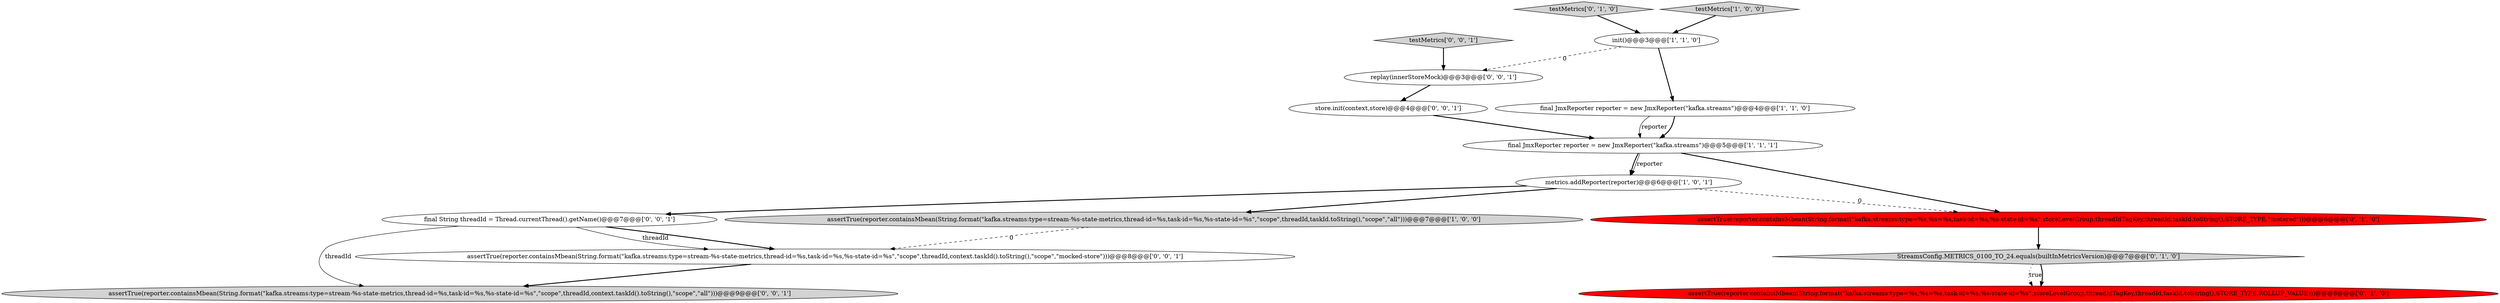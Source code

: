 digraph {
12 [style = filled, label = "store.init(context,store)@@@4@@@['0', '0', '1']", fillcolor = white, shape = ellipse image = "AAA0AAABBB3BBB"];
13 [style = filled, label = "replay(innerStoreMock)@@@3@@@['0', '0', '1']", fillcolor = white, shape = ellipse image = "AAA0AAABBB3BBB"];
15 [style = filled, label = "testMetrics['0', '0', '1']", fillcolor = lightgray, shape = diamond image = "AAA0AAABBB3BBB"];
8 [style = filled, label = "assertTrue(reporter.containsMbean(String.format(\"kafka.streams:type=%s,%s=%s,task-id=%s,%s-state-id=%s\",storeLevelGroup,threadIdTagKey,threadId,taskId.toString(),STORE_TYPE,\"metered\")))@@@6@@@['0', '1', '0']", fillcolor = red, shape = ellipse image = "AAA1AAABBB2BBB"];
3 [style = filled, label = "final JmxReporter reporter = new JmxReporter(\"kafka.streams\")@@@5@@@['1', '1', '1']", fillcolor = white, shape = ellipse image = "AAA0AAABBB1BBB"];
9 [style = filled, label = "StreamsConfig.METRICS_0100_TO_24.equals(builtInMetricsVersion)@@@7@@@['0', '1', '0']", fillcolor = lightgray, shape = diamond image = "AAA0AAABBB2BBB"];
0 [style = filled, label = "init()@@@3@@@['1', '1', '0']", fillcolor = white, shape = ellipse image = "AAA0AAABBB1BBB"];
6 [style = filled, label = "assertTrue(reporter.containsMbean(String.format(\"kafka.streams:type=%s,%s=%s,task-id=%s,%s-state-id=%s\",storeLevelGroup,threadIdTagKey,threadId,taskId.toString(),STORE_TYPE,ROLLUP_VALUE)))@@@8@@@['0', '1', '0']", fillcolor = red, shape = ellipse image = "AAA1AAABBB2BBB"];
7 [style = filled, label = "testMetrics['0', '1', '0']", fillcolor = lightgray, shape = diamond image = "AAA0AAABBB2BBB"];
10 [style = filled, label = "assertTrue(reporter.containsMbean(String.format(\"kafka.streams:type=stream-%s-state-metrics,thread-id=%s,task-id=%s,%s-state-id=%s\",\"scope\",threadId,context.taskId().toString(),\"scope\",\"mocked-store\")))@@@8@@@['0', '0', '1']", fillcolor = white, shape = ellipse image = "AAA0AAABBB3BBB"];
14 [style = filled, label = "final String threadId = Thread.currentThread().getName()@@@7@@@['0', '0', '1']", fillcolor = white, shape = ellipse image = "AAA0AAABBB3BBB"];
4 [style = filled, label = "final JmxReporter reporter = new JmxReporter(\"kafka.streams\")@@@4@@@['1', '1', '0']", fillcolor = white, shape = ellipse image = "AAA0AAABBB1BBB"];
5 [style = filled, label = "testMetrics['1', '0', '0']", fillcolor = lightgray, shape = diamond image = "AAA0AAABBB1BBB"];
1 [style = filled, label = "assertTrue(reporter.containsMbean(String.format(\"kafka.streams:type=stream-%s-state-metrics,thread-id=%s,task-id=%s,%s-state-id=%s\",\"scope\",threadId,taskId.toString(),\"scope\",\"all\")))@@@7@@@['1', '0', '0']", fillcolor = lightgray, shape = ellipse image = "AAA0AAABBB1BBB"];
2 [style = filled, label = "metrics.addReporter(reporter)@@@6@@@['1', '0', '1']", fillcolor = white, shape = ellipse image = "AAA0AAABBB1BBB"];
11 [style = filled, label = "assertTrue(reporter.containsMbean(String.format(\"kafka.streams:type=stream-%s-state-metrics,thread-id=%s,task-id=%s,%s-state-id=%s\",\"scope\",threadId,context.taskId().toString(),\"scope\",\"all\")))@@@9@@@['0', '0', '1']", fillcolor = lightgray, shape = ellipse image = "AAA0AAABBB3BBB"];
4->3 [style = bold, label=""];
15->13 [style = bold, label=""];
2->1 [style = bold, label=""];
14->10 [style = bold, label=""];
4->3 [style = solid, label="reporter"];
7->0 [style = bold, label=""];
14->10 [style = solid, label="threadId"];
1->10 [style = dashed, label="0"];
9->6 [style = dotted, label="true"];
2->8 [style = dashed, label="0"];
9->6 [style = bold, label=""];
13->12 [style = bold, label=""];
3->2 [style = bold, label=""];
5->0 [style = bold, label=""];
0->4 [style = bold, label=""];
3->8 [style = bold, label=""];
2->14 [style = bold, label=""];
0->13 [style = dashed, label="0"];
8->9 [style = bold, label=""];
3->2 [style = solid, label="reporter"];
12->3 [style = bold, label=""];
14->11 [style = solid, label="threadId"];
10->11 [style = bold, label=""];
}
